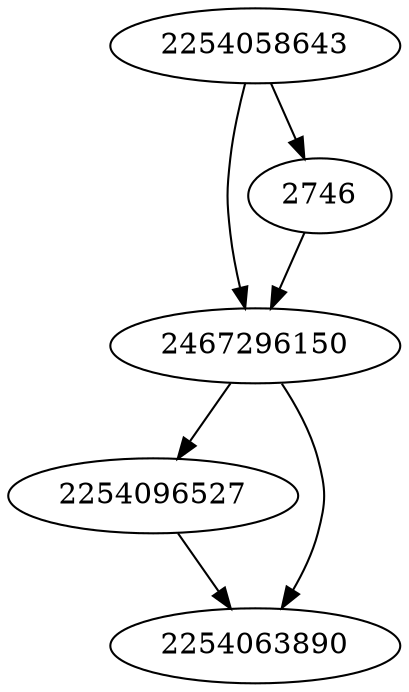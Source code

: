 strict digraph  {
2254096527;
2254063890;
2254058643;
2467296150;
2746;
2254096527 -> 2254063890;
2254058643 -> 2746;
2254058643 -> 2467296150;
2467296150 -> 2254096527;
2467296150 -> 2254063890;
2746 -> 2467296150;
}
